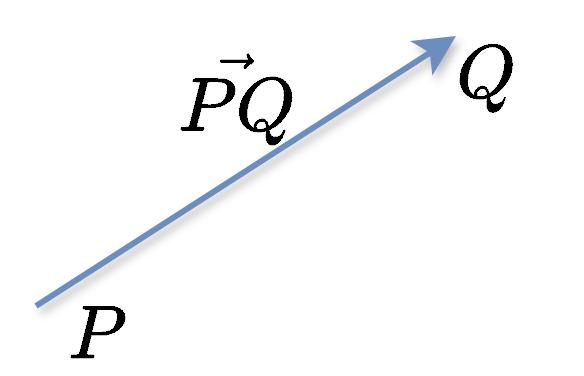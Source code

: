<mxfile version="20.7.4" type="device"><diagram id="8EavyDK-nSgNIi7KOvIC" name="Página-1"><mxGraphModel dx="1418" dy="820" grid="1" gridSize="10" guides="1" tooltips="1" connect="1" arrows="1" fold="1" page="1" pageScale="1" pageWidth="4681" pageHeight="3300" math="1" shadow="0"><root><mxCell id="0"/><mxCell id="1" parent="0"/><mxCell id="pyv6_lZ1-DydoKUBr6Xs-1" value="" style="endArrow=classic;html=1;rounded=0;fillColor=#dae8fc;strokeColor=#6c8ebf;fontSize=40;jumpSize=15;endSize=11;startSize=10;strokeWidth=3;shadow=1;gradientColor=#7ea6e0;" parent="1" edge="1"><mxGeometry width="50" height="50" relative="1" as="geometry"><mxPoint x="420" y="410" as="sourcePoint"/><mxPoint x="630" y="275" as="targetPoint"/></mxGeometry></mxCell><mxCell id="pyv6_lZ1-DydoKUBr6Xs-2" value="$$Q$$" style="text;html=1;strokeColor=none;fillColor=none;align=center;verticalAlign=middle;whiteSpace=wrap;rounded=0;fontSize=32;" parent="1" vertex="1"><mxGeometry x="610" y="280" width="70" height="30" as="geometry"/></mxCell><mxCell id="pyv6_lZ1-DydoKUBr6Xs-3" value="$$P$$" style="text;html=1;strokeColor=none;fillColor=none;align=center;verticalAlign=middle;whiteSpace=wrap;rounded=0;fontSize=32;" parent="1" vertex="1"><mxGeometry x="420" y="410" width="60" height="30" as="geometry"/></mxCell><mxCell id="pyv6_lZ1-DydoKUBr6Xs-4" value="$$\vec{PQ}$$" style="text;html=1;strokeColor=none;fillColor=none;align=center;verticalAlign=middle;whiteSpace=wrap;rounded=0;fontSize=32;" parent="1" vertex="1"><mxGeometry x="490" y="290" width="60" height="30" as="geometry"/></mxCell></root></mxGraphModel></diagram></mxfile>